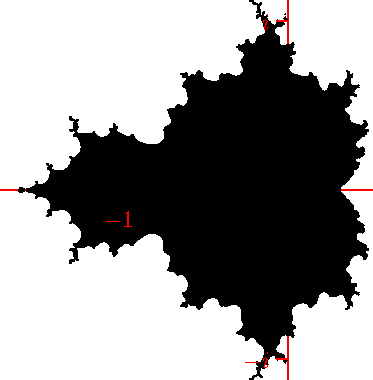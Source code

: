 settings.tex="pdflatex";

import graph;

size(190);

dotfactor=1;

int n=9;

int m=200;

pair mand(pair z, pair c){return z^2+c;}

for(int p=-m; p<=m; ++p){
	for(int q=-m; q<=m; ++q){
		pair c=(1.2p/m-0.4,1.2q/m);
		pair Z=c;
		pair z=c;
		for(int i=1; i<=n; ++i){
			z=mand(z,c);
		}
	if(length(z-(0,-0.2))<1.5){dot(Z);}
	}
}

xaxis(-1.7,0.5,red,RightTicks(new real[]{-1,1}));
yaxis(-1.12,1.12,red);
ytick(Label("$i$",align=W),1,W,red);
ytick(Label("$-i$",align=W),-1,W,red);